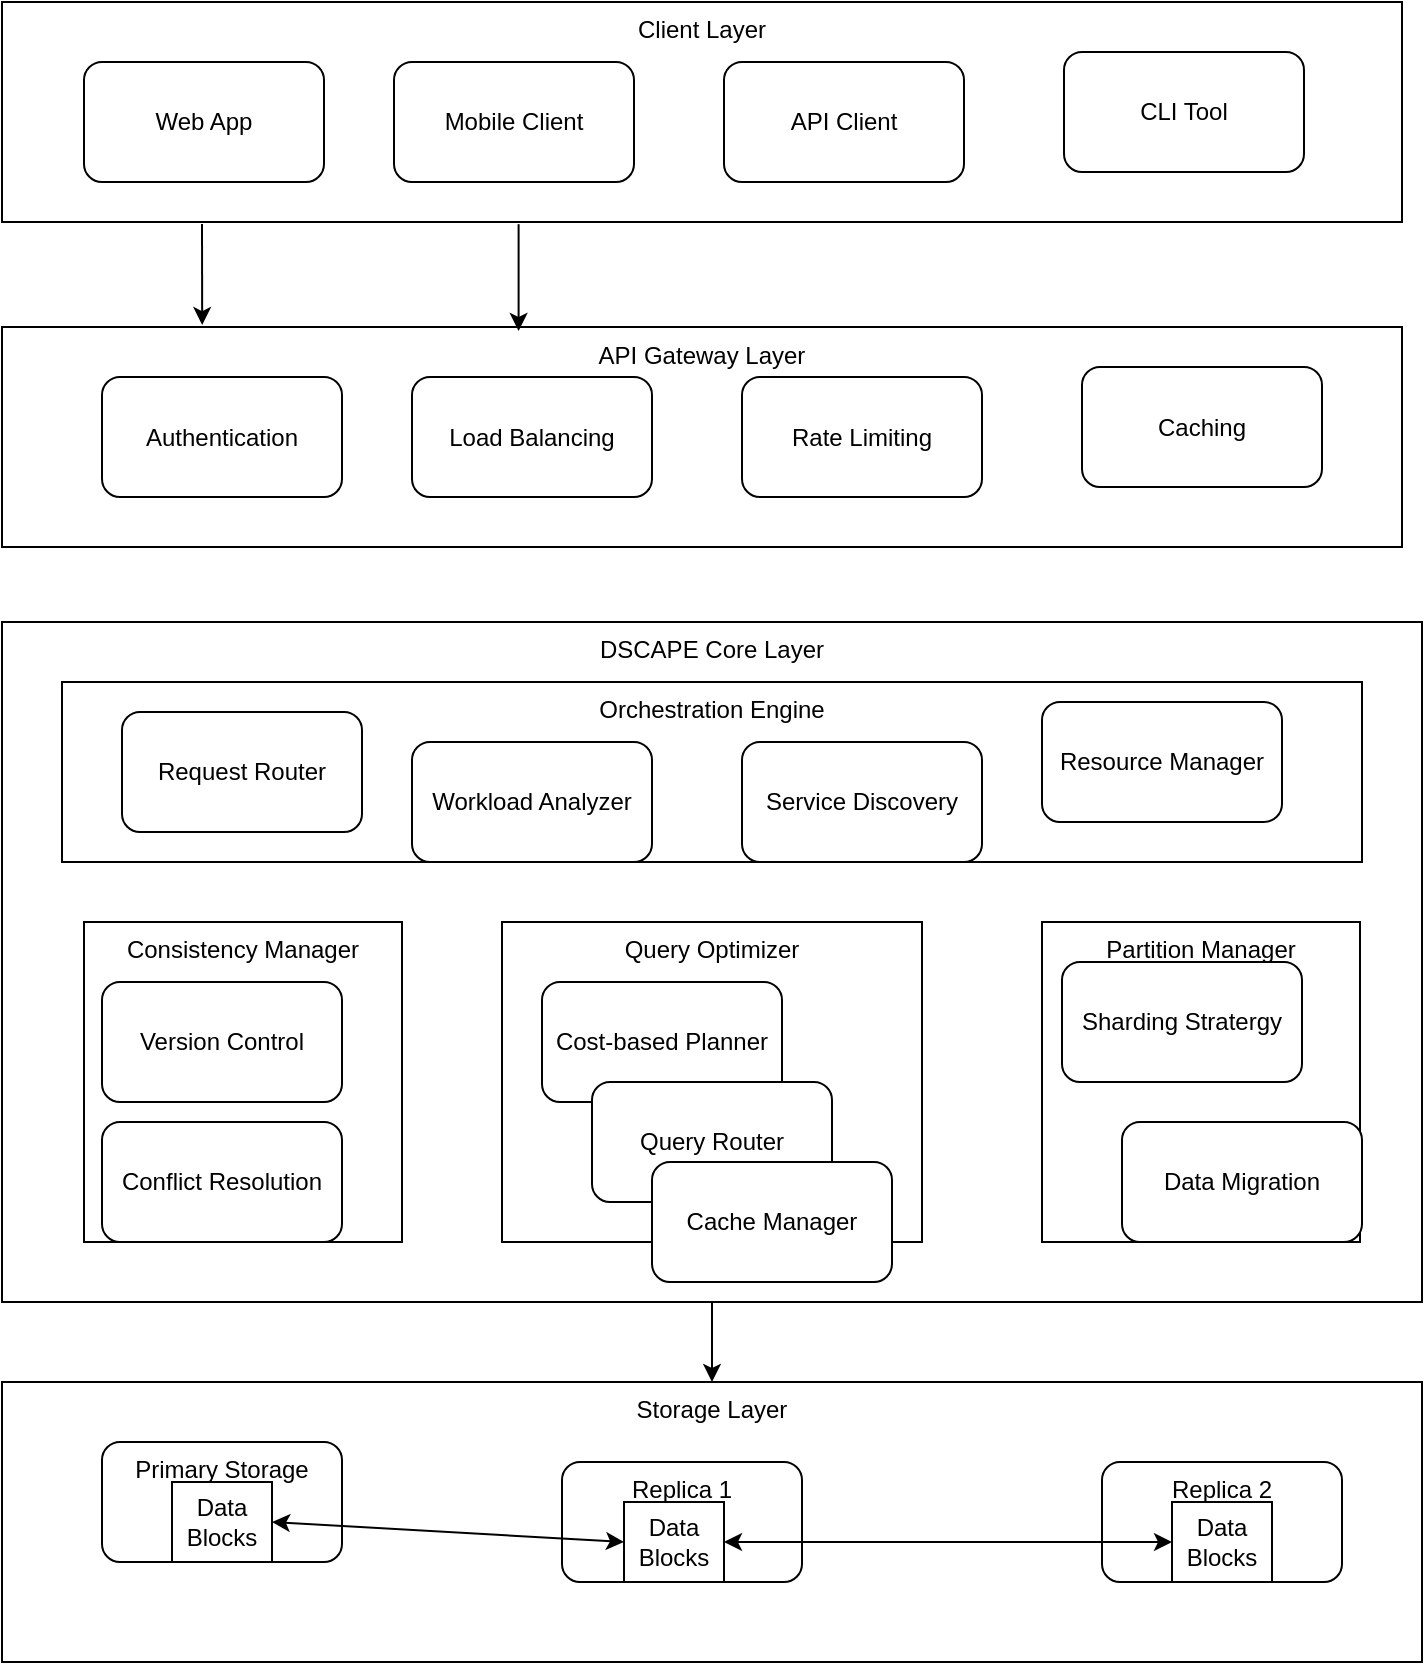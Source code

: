 <mxfile version="26.0.11">
  <diagram name="Page-1" id="QC02r56veLsKFBvLP0nR">
    <mxGraphModel dx="771" dy="408" grid="1" gridSize="10" guides="1" tooltips="1" connect="1" arrows="1" fold="1" page="1" pageScale="1" pageWidth="850" pageHeight="1100" math="0" shadow="0">
      <root>
        <mxCell id="0" />
        <mxCell id="1" parent="0" />
        <mxCell id="WyXnQKl_5n0sE6Io4rbe-1" value="&lt;font&gt;Client Layer&lt;/font&gt;" style="rounded=0;whiteSpace=wrap;html=1;verticalAlign=top;" vertex="1" parent="1">
          <mxGeometry x="120" y="30" width="700" height="110" as="geometry" />
        </mxCell>
        <mxCell id="WyXnQKl_5n0sE6Io4rbe-2" value="API Gateway Layer" style="rounded=0;whiteSpace=wrap;html=1;verticalAlign=top;" vertex="1" parent="1">
          <mxGeometry x="120" y="192.5" width="700" height="110" as="geometry" />
        </mxCell>
        <mxCell id="WyXnQKl_5n0sE6Io4rbe-39" style="edgeStyle=orthogonalEdgeStyle;rounded=0;orthogonalLoop=1;jettySize=auto;html=1;exitX=0.5;exitY=1;exitDx=0;exitDy=0;entryX=0.5;entryY=0;entryDx=0;entryDy=0;" edge="1" parent="1" source="WyXnQKl_5n0sE6Io4rbe-3" target="WyXnQKl_5n0sE6Io4rbe-4">
          <mxGeometry relative="1" as="geometry" />
        </mxCell>
        <mxCell id="WyXnQKl_5n0sE6Io4rbe-3" value="DSCAPE Core Layer" style="rounded=0;whiteSpace=wrap;html=1;verticalAlign=top;" vertex="1" parent="1">
          <mxGeometry x="120" y="340" width="710" height="340" as="geometry" />
        </mxCell>
        <mxCell id="WyXnQKl_5n0sE6Io4rbe-4" value="Storage Layer" style="rounded=0;whiteSpace=wrap;html=1;verticalAlign=top;" vertex="1" parent="1">
          <mxGeometry x="120" y="720" width="710" height="140" as="geometry" />
        </mxCell>
        <mxCell id="WyXnQKl_5n0sE6Io4rbe-5" value="Web App" style="rounded=1;whiteSpace=wrap;html=1;" vertex="1" parent="1">
          <mxGeometry x="161" y="60" width="120" height="60" as="geometry" />
        </mxCell>
        <mxCell id="WyXnQKl_5n0sE6Io4rbe-6" value="Mobile Client" style="rounded=1;whiteSpace=wrap;html=1;" vertex="1" parent="1">
          <mxGeometry x="316" y="60" width="120" height="60" as="geometry" />
        </mxCell>
        <mxCell id="WyXnQKl_5n0sE6Io4rbe-7" value="API Client" style="rounded=1;whiteSpace=wrap;html=1;" vertex="1" parent="1">
          <mxGeometry x="481" y="60" width="120" height="60" as="geometry" />
        </mxCell>
        <mxCell id="WyXnQKl_5n0sE6Io4rbe-8" value="CLI Tool" style="rounded=1;whiteSpace=wrap;html=1;" vertex="1" parent="1">
          <mxGeometry x="651" y="55" width="120" height="60" as="geometry" />
        </mxCell>
        <mxCell id="WyXnQKl_5n0sE6Io4rbe-9" value="Authentication" style="rounded=1;whiteSpace=wrap;html=1;" vertex="1" parent="1">
          <mxGeometry x="170" y="217.5" width="120" height="60" as="geometry" />
        </mxCell>
        <mxCell id="WyXnQKl_5n0sE6Io4rbe-10" value="Load Balancing" style="rounded=1;whiteSpace=wrap;html=1;" vertex="1" parent="1">
          <mxGeometry x="325" y="217.5" width="120" height="60" as="geometry" />
        </mxCell>
        <mxCell id="WyXnQKl_5n0sE6Io4rbe-11" value="Rate Limiting" style="rounded=1;whiteSpace=wrap;html=1;" vertex="1" parent="1">
          <mxGeometry x="490" y="217.5" width="120" height="60" as="geometry" />
        </mxCell>
        <mxCell id="WyXnQKl_5n0sE6Io4rbe-12" value="Caching" style="rounded=1;whiteSpace=wrap;html=1;" vertex="1" parent="1">
          <mxGeometry x="660" y="212.5" width="120" height="60" as="geometry" />
        </mxCell>
        <mxCell id="WyXnQKl_5n0sE6Io4rbe-13" value="Orchestration Engine" style="rounded=0;whiteSpace=wrap;html=1;verticalAlign=top;" vertex="1" parent="1">
          <mxGeometry x="150" y="370" width="650" height="90" as="geometry" />
        </mxCell>
        <mxCell id="WyXnQKl_5n0sE6Io4rbe-14" value="Request Router" style="rounded=1;whiteSpace=wrap;html=1;" vertex="1" parent="1">
          <mxGeometry x="180" y="385" width="120" height="60" as="geometry" />
        </mxCell>
        <mxCell id="WyXnQKl_5n0sE6Io4rbe-15" value="Workload Analyzer" style="rounded=1;whiteSpace=wrap;html=1;" vertex="1" parent="1">
          <mxGeometry x="325" y="400" width="120" height="60" as="geometry" />
        </mxCell>
        <mxCell id="WyXnQKl_5n0sE6Io4rbe-16" value="Service Discovery" style="rounded=1;whiteSpace=wrap;html=1;" vertex="1" parent="1">
          <mxGeometry x="490" y="400" width="120" height="60" as="geometry" />
        </mxCell>
        <mxCell id="WyXnQKl_5n0sE6Io4rbe-17" value="Resource Manager" style="rounded=1;whiteSpace=wrap;html=1;" vertex="1" parent="1">
          <mxGeometry x="640" y="380" width="120" height="60" as="geometry" />
        </mxCell>
        <mxCell id="WyXnQKl_5n0sE6Io4rbe-18" value="Consistency Manager" style="rounded=0;whiteSpace=wrap;html=1;verticalAlign=top;" vertex="1" parent="1">
          <mxGeometry x="161" y="490" width="159" height="160" as="geometry" />
        </mxCell>
        <mxCell id="WyXnQKl_5n0sE6Io4rbe-19" value="Query Optimizer" style="rounded=0;whiteSpace=wrap;html=1;verticalAlign=top;" vertex="1" parent="1">
          <mxGeometry x="370" y="490" width="210" height="160" as="geometry" />
        </mxCell>
        <mxCell id="WyXnQKl_5n0sE6Io4rbe-20" value="Partition Manager" style="rounded=0;whiteSpace=wrap;html=1;verticalAlign=top;" vertex="1" parent="1">
          <mxGeometry x="640" y="490" width="159" height="160" as="geometry" />
        </mxCell>
        <mxCell id="WyXnQKl_5n0sE6Io4rbe-22" value="Version Control" style="rounded=1;whiteSpace=wrap;html=1;" vertex="1" parent="1">
          <mxGeometry x="170" y="520" width="120" height="60" as="geometry" />
        </mxCell>
        <mxCell id="WyXnQKl_5n0sE6Io4rbe-23" value="Conflict Resolution" style="rounded=1;whiteSpace=wrap;html=1;" vertex="1" parent="1">
          <mxGeometry x="170" y="590" width="120" height="60" as="geometry" />
        </mxCell>
        <mxCell id="WyXnQKl_5n0sE6Io4rbe-24" value="Cost-based Planner" style="rounded=1;whiteSpace=wrap;html=1;" vertex="1" parent="1">
          <mxGeometry x="390" y="520" width="120" height="60" as="geometry" />
        </mxCell>
        <mxCell id="WyXnQKl_5n0sE6Io4rbe-25" value="Query Router" style="rounded=1;whiteSpace=wrap;html=1;" vertex="1" parent="1">
          <mxGeometry x="415" y="570" width="120" height="60" as="geometry" />
        </mxCell>
        <mxCell id="WyXnQKl_5n0sE6Io4rbe-26" value="Cache Manager" style="rounded=1;whiteSpace=wrap;html=1;" vertex="1" parent="1">
          <mxGeometry x="445" y="610" width="120" height="60" as="geometry" />
        </mxCell>
        <mxCell id="WyXnQKl_5n0sE6Io4rbe-27" value="Sharding Stratergy" style="rounded=1;whiteSpace=wrap;html=1;" vertex="1" parent="1">
          <mxGeometry x="650" y="510" width="120" height="60" as="geometry" />
        </mxCell>
        <mxCell id="WyXnQKl_5n0sE6Io4rbe-28" value="Data Migration" style="rounded=1;whiteSpace=wrap;html=1;" vertex="1" parent="1">
          <mxGeometry x="680" y="590" width="120" height="60" as="geometry" />
        </mxCell>
        <mxCell id="WyXnQKl_5n0sE6Io4rbe-29" value="Primary Storage" style="rounded=1;whiteSpace=wrap;html=1;verticalAlign=top;" vertex="1" parent="1">
          <mxGeometry x="170" y="750" width="120" height="60" as="geometry" />
        </mxCell>
        <mxCell id="WyXnQKl_5n0sE6Io4rbe-30" value="Replica 1" style="rounded=1;whiteSpace=wrap;html=1;verticalAlign=top;" vertex="1" parent="1">
          <mxGeometry x="400" y="760" width="120" height="60" as="geometry" />
        </mxCell>
        <mxCell id="WyXnQKl_5n0sE6Io4rbe-31" value="Replica 2" style="rounded=1;whiteSpace=wrap;html=1;verticalAlign=top;" vertex="1" parent="1">
          <mxGeometry x="670" y="760" width="120" height="60" as="geometry" />
        </mxCell>
        <mxCell id="WyXnQKl_5n0sE6Io4rbe-36" style="rounded=0;orthogonalLoop=1;jettySize=auto;html=1;exitX=1;exitY=0.5;exitDx=0;exitDy=0;entryX=0;entryY=0.5;entryDx=0;entryDy=0;startArrow=classic;startFill=1;" edge="1" parent="1" source="WyXnQKl_5n0sE6Io4rbe-32" target="WyXnQKl_5n0sE6Io4rbe-33">
          <mxGeometry relative="1" as="geometry" />
        </mxCell>
        <mxCell id="WyXnQKl_5n0sE6Io4rbe-32" value="Data Blocks" style="rounded=0;whiteSpace=wrap;html=1;" vertex="1" parent="1">
          <mxGeometry x="205" y="770" width="50" height="40" as="geometry" />
        </mxCell>
        <mxCell id="WyXnQKl_5n0sE6Io4rbe-37" style="rounded=0;orthogonalLoop=1;jettySize=auto;html=1;exitX=1;exitY=0.5;exitDx=0;exitDy=0;entryX=0;entryY=0.5;entryDx=0;entryDy=0;startArrow=classic;startFill=1;" edge="1" parent="1" source="WyXnQKl_5n0sE6Io4rbe-33" target="WyXnQKl_5n0sE6Io4rbe-34">
          <mxGeometry relative="1" as="geometry" />
        </mxCell>
        <mxCell id="WyXnQKl_5n0sE6Io4rbe-33" value="Data Blocks" style="rounded=0;whiteSpace=wrap;html=1;" vertex="1" parent="1">
          <mxGeometry x="431" y="780" width="50" height="40" as="geometry" />
        </mxCell>
        <mxCell id="WyXnQKl_5n0sE6Io4rbe-34" value="Data Blocks" style="rounded=0;whiteSpace=wrap;html=1;" vertex="1" parent="1">
          <mxGeometry x="705" y="780" width="50" height="40" as="geometry" />
        </mxCell>
        <mxCell id="WyXnQKl_5n0sE6Io4rbe-44" value="" style="endArrow=classic;html=1;rounded=0;entryX=0.143;entryY=-0.009;entryDx=0;entryDy=0;entryPerimeter=0;" edge="1" parent="1" target="WyXnQKl_5n0sE6Io4rbe-2">
          <mxGeometry width="50" height="50" relative="1" as="geometry">
            <mxPoint x="220" y="141" as="sourcePoint" />
            <mxPoint x="450" y="110" as="targetPoint" />
          </mxGeometry>
        </mxCell>
        <mxCell id="WyXnQKl_5n0sE6Io4rbe-45" value="" style="endArrow=classic;html=1;rounded=0;entryX=0.369;entryY=0.018;entryDx=0;entryDy=0;entryPerimeter=0;exitX=0.369;exitY=1.01;exitDx=0;exitDy=0;exitPerimeter=0;" edge="1" parent="1" source="WyXnQKl_5n0sE6Io4rbe-1" target="WyXnQKl_5n0sE6Io4rbe-2">
          <mxGeometry width="50" height="50" relative="1" as="geometry">
            <mxPoint x="230" y="151" as="sourcePoint" />
            <mxPoint x="230" y="202" as="targetPoint" />
          </mxGeometry>
        </mxCell>
      </root>
    </mxGraphModel>
  </diagram>
</mxfile>
